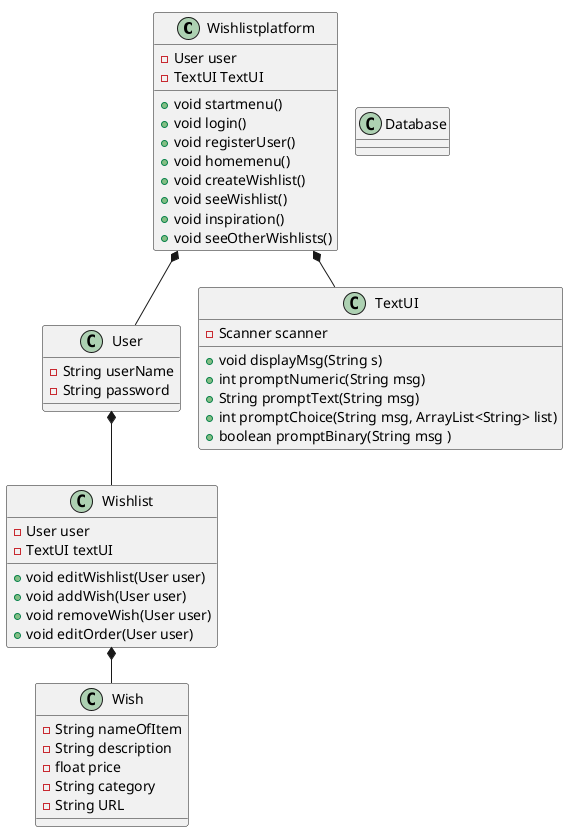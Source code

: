 @startuml
'https://plantuml.com/class-diagram
!pragma layout smetana

class Wishlistplatform {
- User user
- TextUI TextUI
+ void startmenu()
+ void login()
+ void registerUser()
+ void homemenu()
+ void createWishlist()
+ void seeWishlist()
+ void inspiration()
+ void seeOtherWishlists()
}
class User{
-String userName
-String password
}
class Wishlist{
- User user
- TextUI textUI
+ void editWishlist(User user)
+ void addWish(User user)
+ void removeWish(User user)
+ void editOrder(User user)
}
class Wish{
- String nameOfItem
- String description
- float price
- String category
- String URL
}
class TextUI{
-Scanner scanner
+ void displayMsg(String s)
+ int promptNumeric(String msg)
+ String promptText(String msg)
+ int promptChoice(String msg, ArrayList<String> list)
+ boolean promptBinary(String msg )
}
class Database{
}

Wishlistplatform *-- User
Wishlistplatform *-- TextUI
User *-- Wishlist
Wishlist *-- Wish




}

@enduml